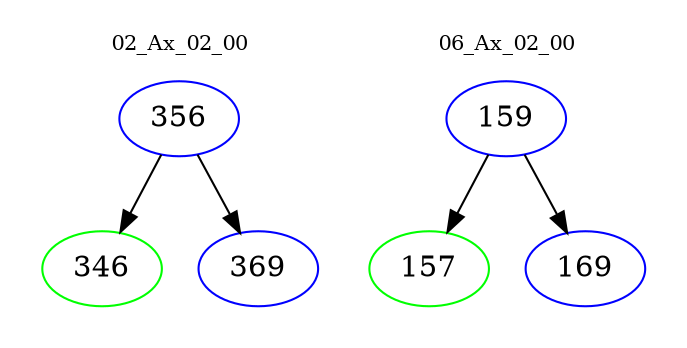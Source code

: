 digraph{
subgraph cluster_0 {
color = white
label = "02_Ax_02_00";
fontsize=10;
T0_356 [label="356", color="blue"]
T0_356 -> T0_346 [color="black"]
T0_346 [label="346", color="green"]
T0_356 -> T0_369 [color="black"]
T0_369 [label="369", color="blue"]
}
subgraph cluster_1 {
color = white
label = "06_Ax_02_00";
fontsize=10;
T1_159 [label="159", color="blue"]
T1_159 -> T1_157 [color="black"]
T1_157 [label="157", color="green"]
T1_159 -> T1_169 [color="black"]
T1_169 [label="169", color="blue"]
}
}
